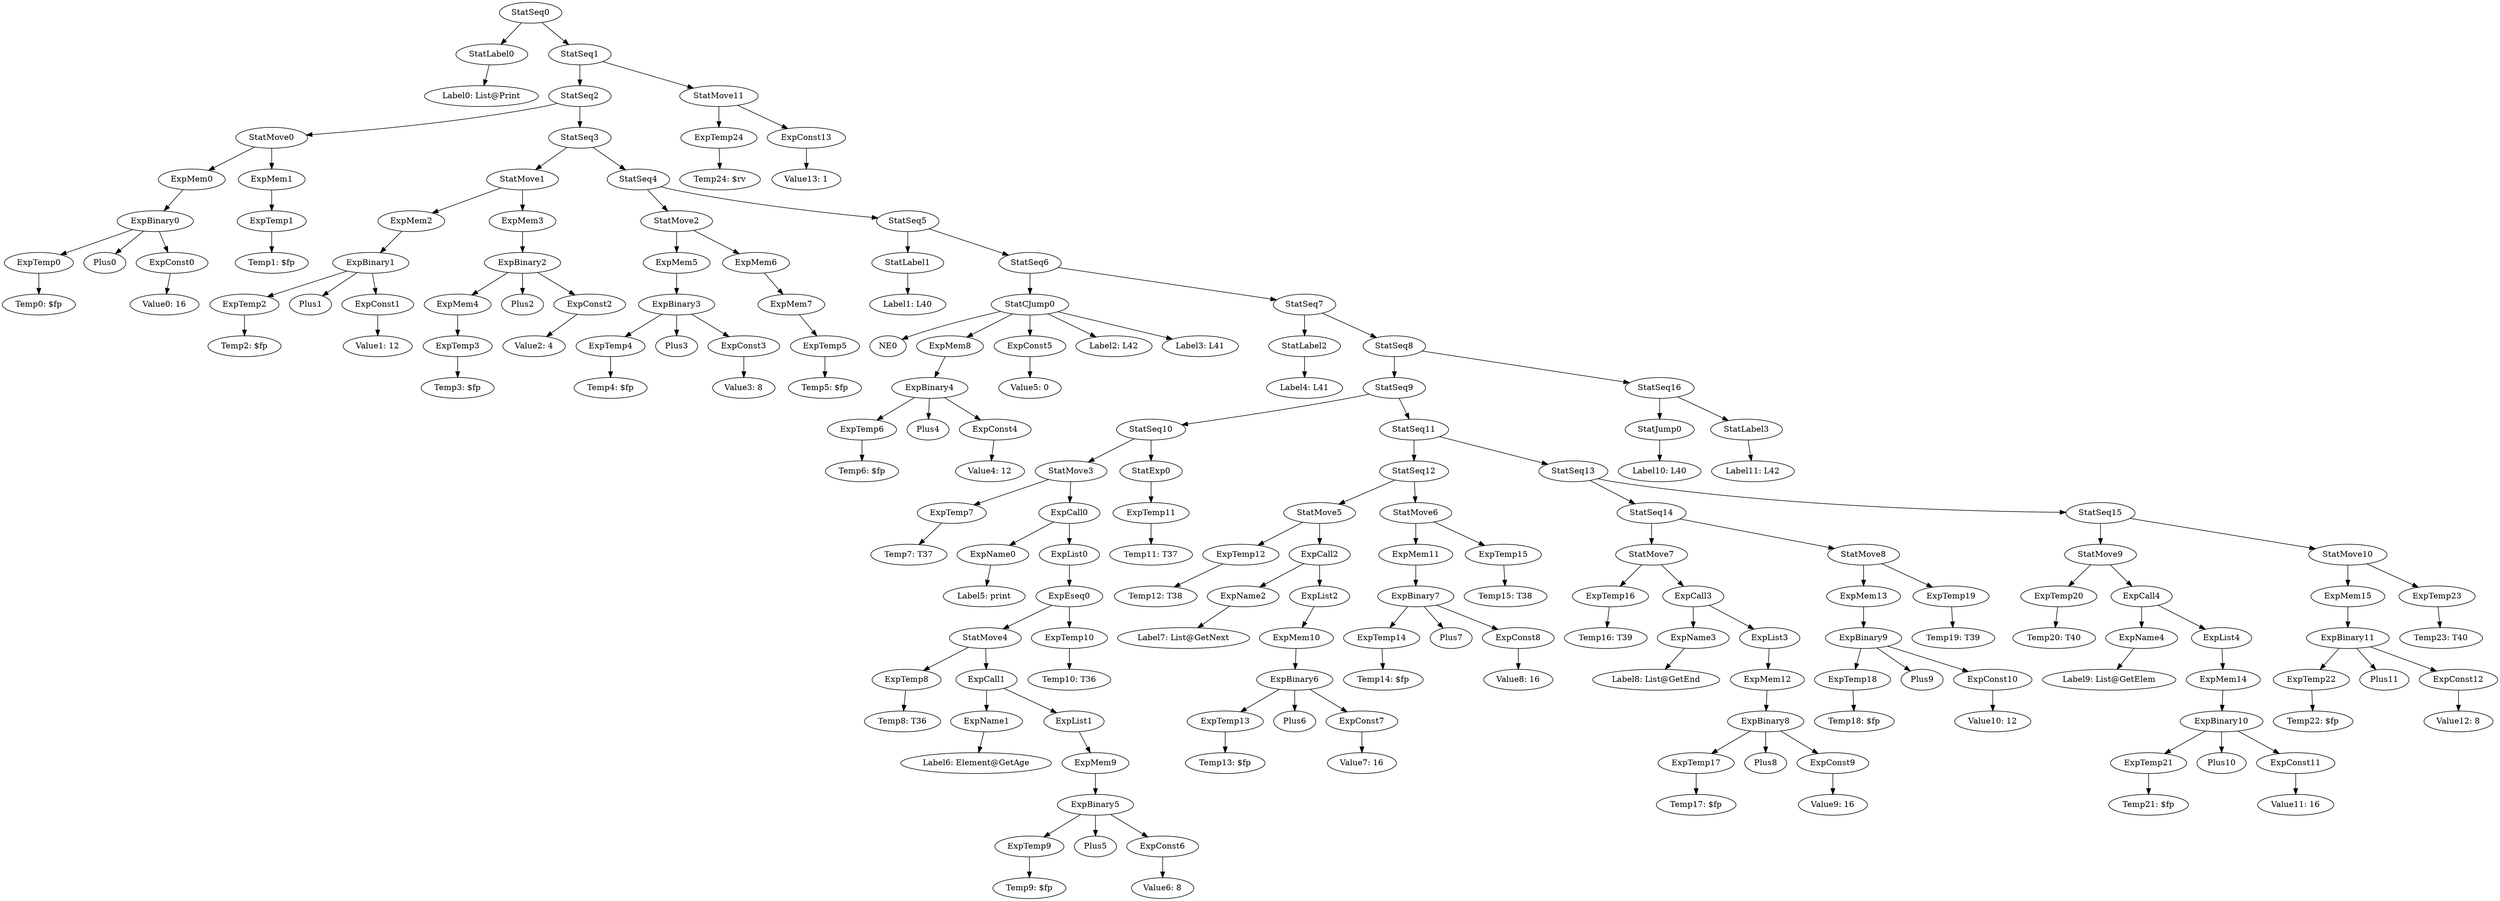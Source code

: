 digraph {
	ordering = out;
	ExpConst13 -> "Value13: 1";
	ExpTemp24 -> "Temp24: $rv";
	StatJump0 -> "Label10: L40";
	StatSeq8 -> StatSeq9;
	StatSeq8 -> StatSeq16;
	StatMove10 -> ExpMem15;
	StatMove10 -> ExpTemp23;
	ExpConst12 -> "Value12: 8";
	StatSeq15 -> StatMove9;
	StatSeq15 -> StatMove10;
	ExpList4 -> ExpMem14;
	ExpMem14 -> ExpBinary10;
	ExpConst11 -> "Value11: 16";
	ExpBinary10 -> ExpTemp21;
	ExpBinary10 -> Plus10;
	ExpBinary10 -> ExpConst11;
	ExpTemp21 -> "Temp21: $fp";
	ExpName4 -> "Label9: List@GetElem";
	StatMove9 -> ExpTemp20;
	StatMove9 -> ExpCall4;
	StatMove3 -> ExpTemp7;
	StatMove3 -> ExpCall0;
	ExpConst4 -> "Value4: 12";
	ExpConst0 -> "Value0: 16";
	ExpTemp6 -> "Temp6: $fp";
	StatMove6 -> ExpMem11;
	StatMove6 -> ExpTemp15;
	ExpMem6 -> ExpMem7;
	StatMove2 -> ExpMem5;
	StatMove2 -> ExpMem6;
	ExpConst3 -> "Value3: 8";
	StatSeq2 -> StatMove0;
	StatSeq2 -> StatSeq3;
	ExpMem1 -> ExpTemp1;
	ExpConst6 -> "Value6: 8";
	ExpMem0 -> ExpBinary0;
	ExpCall3 -> ExpName3;
	ExpCall3 -> ExpList3;
	ExpMem3 -> ExpBinary2;
	StatSeq16 -> StatJump0;
	StatSeq16 -> StatLabel3;
	StatSeq7 -> StatLabel2;
	StatSeq7 -> StatSeq8;
	ExpName2 -> "Label7: List@GetNext";
	ExpTemp19 -> "Temp19: T39";
	StatLabel0 -> "Label0: List@Print";
	ExpMem5 -> ExpBinary3;
	ExpBinary2 -> ExpMem4;
	ExpBinary2 -> Plus2;
	ExpBinary2 -> ExpConst2;
	ExpTemp5 -> "Temp5: $fp";
	ExpBinary4 -> ExpTemp6;
	ExpBinary4 -> Plus4;
	ExpBinary4 -> ExpConst4;
	ExpList1 -> ExpMem9;
	ExpTemp1 -> "Temp1: $fp";
	ExpConst5 -> "Value5: 0";
	StatSeq0 -> StatLabel0;
	StatSeq0 -> StatSeq1;
	ExpConst2 -> "Value2: 4";
	StatExp0 -> ExpTemp11;
	StatSeq6 -> StatCJump0;
	StatSeq6 -> StatSeq7;
	ExpTemp3 -> "Temp3: $fp";
	StatLabel3 -> "Label11: L42";
	ExpBinary3 -> ExpTemp4;
	ExpBinary3 -> Plus3;
	ExpBinary3 -> ExpConst3;
	ExpMem7 -> ExpTemp5;
	StatSeq3 -> StatMove1;
	StatSeq3 -> StatSeq4;
	ExpTemp0 -> "Temp0: $fp";
	ExpTemp7 -> "Temp7: T37";
	ExpCall0 -> ExpName0;
	ExpCall0 -> ExpList0;
	StatSeq9 -> StatSeq10;
	StatSeq9 -> StatSeq11;
	StatLabel1 -> "Label1: L40";
	StatSeq4 -> StatMove2;
	StatSeq4 -> StatSeq5;
	StatSeq1 -> StatSeq2;
	StatSeq1 -> StatMove11;
	ExpMem2 -> ExpBinary1;
	ExpTemp12 -> "Temp12: T38";
	StatMove0 -> ExpMem0;
	StatMove0 -> ExpMem1;
	StatMove8 -> ExpMem13;
	StatMove8 -> ExpTemp19;
	ExpTemp2 -> "Temp2: $fp";
	ExpConst1 -> "Value1: 12";
	ExpMem15 -> ExpBinary11;
	ExpTemp8 -> "Temp8: T36";
	ExpTemp18 -> "Temp18: $fp";
	StatCJump0 -> NE0;
	StatCJump0 -> ExpMem8;
	StatCJump0 -> ExpConst5;
	StatCJump0 -> "Label2: L42";
	StatCJump0 -> "Label3: L41";
	ExpList0 -> ExpEseq0;
	StatSeq5 -> StatLabel1;
	StatSeq5 -> StatSeq6;
	StatMove1 -> ExpMem2;
	StatMove1 -> ExpMem3;
	ExpMem13 -> ExpBinary9;
	ExpBinary0 -> ExpTemp0;
	ExpBinary0 -> Plus0;
	ExpBinary0 -> ExpConst0;
	ExpBinary11 -> ExpTemp22;
	ExpBinary11 -> Plus11;
	ExpBinary11 -> ExpConst12;
	ExpMem4 -> ExpTemp3;
	ExpMem8 -> ExpBinary4;
	ExpTemp4 -> "Temp4: $fp";
	ExpBinary1 -> ExpTemp2;
	ExpBinary1 -> Plus1;
	ExpBinary1 -> ExpConst1;
	ExpConst10 -> "Value10: 12";
	ExpName1 -> "Label6: Element@GetAge";
	StatSeq10 -> StatMove3;
	StatSeq10 -> StatExp0;
	ExpTemp15 -> "Temp15: T38";
	StatSeq14 -> StatMove7;
	StatSeq14 -> StatMove8;
	ExpCall1 -> ExpName1;
	ExpCall1 -> ExpList1;
	ExpCall4 -> ExpName4;
	ExpCall4 -> ExpList4;
	ExpTemp9 -> "Temp9: $fp";
	ExpBinary7 -> ExpTemp14;
	ExpBinary7 -> Plus7;
	ExpBinary7 -> ExpConst8;
	ExpBinary9 -> ExpTemp18;
	ExpBinary9 -> Plus9;
	ExpBinary9 -> ExpConst10;
	ExpBinary5 -> ExpTemp9;
	ExpBinary5 -> Plus5;
	ExpBinary5 -> ExpConst6;
	StatSeq11 -> StatSeq12;
	StatSeq11 -> StatSeq13;
	StatMove5 -> ExpTemp12;
	StatMove5 -> ExpCall2;
	StatLabel2 -> "Label4: L41";
	StatMove4 -> ExpTemp8;
	StatMove4 -> ExpCall1;
	ExpConst9 -> "Value9: 16";
	ExpTemp11 -> "Temp11: T37";
	ExpEseq0 -> StatMove4;
	ExpEseq0 -> ExpTemp10;
	ExpCall2 -> ExpName2;
	ExpCall2 -> ExpList2;
	ExpTemp13 -> "Temp13: $fp";
	ExpBinary6 -> ExpTemp13;
	ExpBinary6 -> Plus6;
	ExpBinary6 -> ExpConst7;
	ExpTemp16 -> "Temp16: T39";
	ExpConst7 -> "Value7: 16";
	ExpTemp10 -> "Temp10: T36";
	ExpMem10 -> ExpBinary6;
	ExpTemp22 -> "Temp22: $fp";
	ExpList2 -> ExpMem10;
	StatSeq12 -> StatMove5;
	StatSeq12 -> StatMove6;
	ExpTemp14 -> "Temp14: $fp";
	StatMove11 -> ExpTemp24;
	StatMove11 -> ExpConst13;
	ExpMem11 -> ExpBinary7;
	StatMove7 -> ExpTemp16;
	StatMove7 -> ExpCall3;
	ExpName3 -> "Label8: List@GetEnd";
	ExpTemp23 -> "Temp23: T40";
	ExpMem9 -> ExpBinary5;
	StatSeq13 -> StatSeq14;
	StatSeq13 -> StatSeq15;
	ExpTemp17 -> "Temp17: $fp";
	ExpBinary8 -> ExpTemp17;
	ExpBinary8 -> Plus8;
	ExpBinary8 -> ExpConst9;
	ExpMem12 -> ExpBinary8;
	ExpList3 -> ExpMem12;
	ExpName0 -> "Label5: print";
	ExpConst8 -> "Value8: 16";
	ExpTemp20 -> "Temp20: T40";
}

